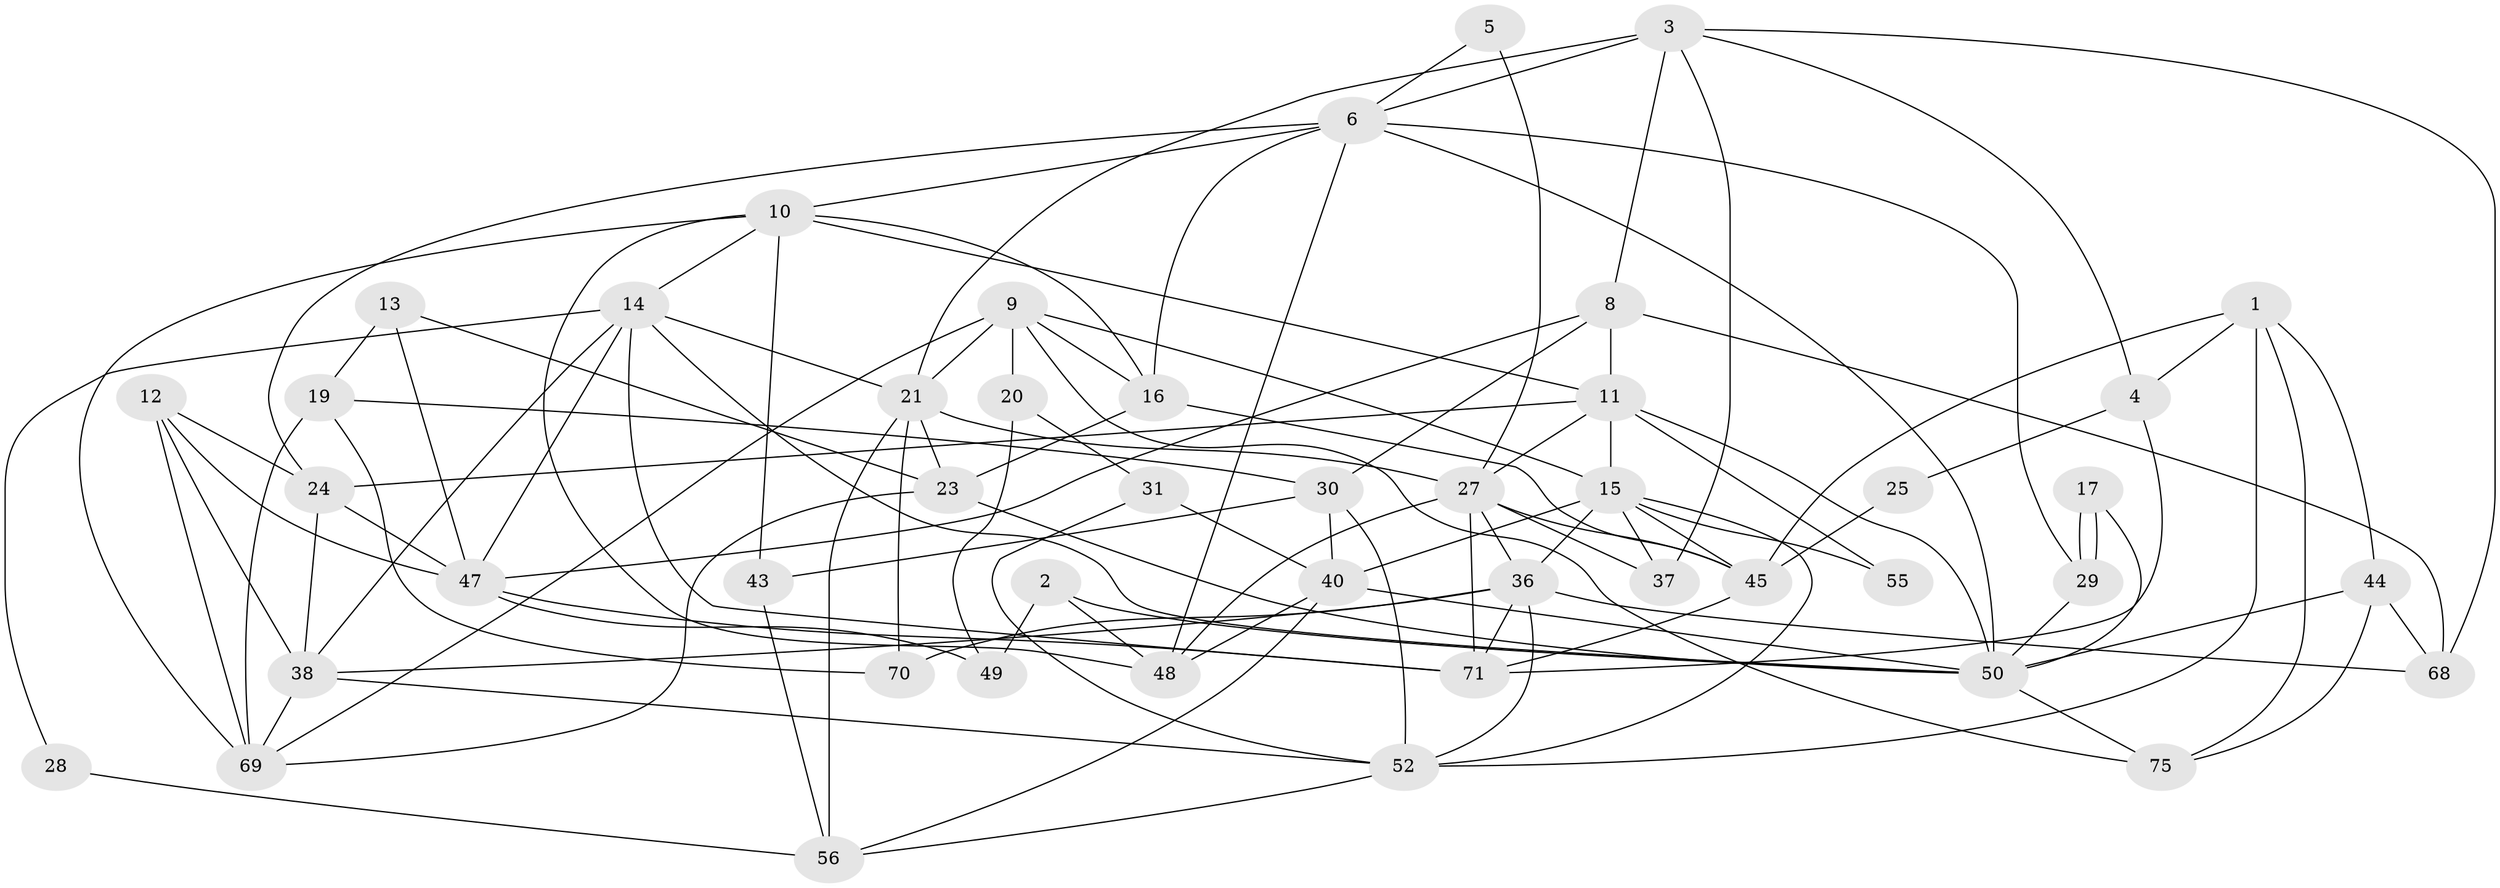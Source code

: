 // original degree distribution, {3: 0.3157894736842105, 4: 0.23684210526315788, 2: 0.09210526315789473, 5: 0.23684210526315788, 7: 0.02631578947368421, 6: 0.09210526315789473}
// Generated by graph-tools (version 1.1) at 2025/41/03/06/25 10:41:59]
// undirected, 46 vertices, 114 edges
graph export_dot {
graph [start="1"]
  node [color=gray90,style=filled];
  1 [super="+35"];
  2;
  3 [super="+64"];
  4 [super="+7"];
  5;
  6 [super="+58"];
  8 [super="+26"];
  9 [super="+18"];
  10 [super="+22"];
  11;
  12 [super="+57"];
  13;
  14 [super="+65"];
  15 [super="+67"];
  16 [super="+33"];
  17;
  19 [super="+53"];
  20;
  21 [super="+72"];
  23 [super="+32"];
  24 [super="+74"];
  25;
  27 [super="+59"];
  28;
  29 [super="+39"];
  30 [super="+41"];
  31 [super="+34"];
  36 [super="+63"];
  37 [super="+66"];
  38 [super="+46"];
  40 [super="+42"];
  43;
  44;
  45 [super="+54"];
  47 [super="+62"];
  48 [super="+51"];
  49;
  50 [super="+61"];
  52 [super="+60"];
  55;
  56 [super="+76"];
  68;
  69;
  70;
  71 [super="+73"];
  75;
  1 -- 52;
  1 -- 45;
  1 -- 75;
  1 -- 4;
  1 -- 44;
  2 -- 48;
  2 -- 49;
  2 -- 50;
  3 -- 8;
  3 -- 4;
  3 -- 68;
  3 -- 6;
  3 -- 37;
  3 -- 21;
  4 -- 25;
  4 -- 71;
  5 -- 6;
  5 -- 27;
  6 -- 48;
  6 -- 50;
  6 -- 10;
  6 -- 29;
  6 -- 24;
  6 -- 16;
  8 -- 11;
  8 -- 68;
  8 -- 47;
  8 -- 30;
  9 -- 75;
  9 -- 16;
  9 -- 20;
  9 -- 69;
  9 -- 21;
  9 -- 15;
  10 -- 14;
  10 -- 16;
  10 -- 48;
  10 -- 69;
  10 -- 43;
  10 -- 11;
  11 -- 50;
  11 -- 24;
  11 -- 55;
  11 -- 15;
  11 -- 27;
  12 -- 47;
  12 -- 69;
  12 -- 38 [weight=2];
  12 -- 24;
  13 -- 47;
  13 -- 23;
  13 -- 19;
  14 -- 28;
  14 -- 50;
  14 -- 38;
  14 -- 71;
  14 -- 47;
  14 -- 21;
  15 -- 45;
  15 -- 52;
  15 -- 55;
  15 -- 36;
  15 -- 37;
  15 -- 40;
  16 -- 45;
  16 -- 23 [weight=2];
  17 -- 29 [weight=2];
  17 -- 29;
  17 -- 50;
  19 -- 69;
  19 -- 70;
  19 -- 30;
  20 -- 49;
  20 -- 31;
  21 -- 27;
  21 -- 23;
  21 -- 56 [weight=2];
  21 -- 70;
  23 -- 50;
  23 -- 69;
  24 -- 38;
  24 -- 47;
  25 -- 45 [weight=2];
  27 -- 71;
  27 -- 37;
  27 -- 48;
  27 -- 45;
  27 -- 36;
  28 -- 56;
  29 -- 50;
  30 -- 40;
  30 -- 43;
  30 -- 52;
  31 -- 52;
  31 -- 40;
  36 -- 68;
  36 -- 38;
  36 -- 70;
  36 -- 71;
  36 -- 52;
  38 -- 69;
  38 -- 52;
  40 -- 56;
  40 -- 48;
  40 -- 50;
  43 -- 56;
  44 -- 75;
  44 -- 68;
  44 -- 50;
  45 -- 71;
  47 -- 49 [weight=2];
  47 -- 71 [weight=2];
  50 -- 75;
  52 -- 56;
}
